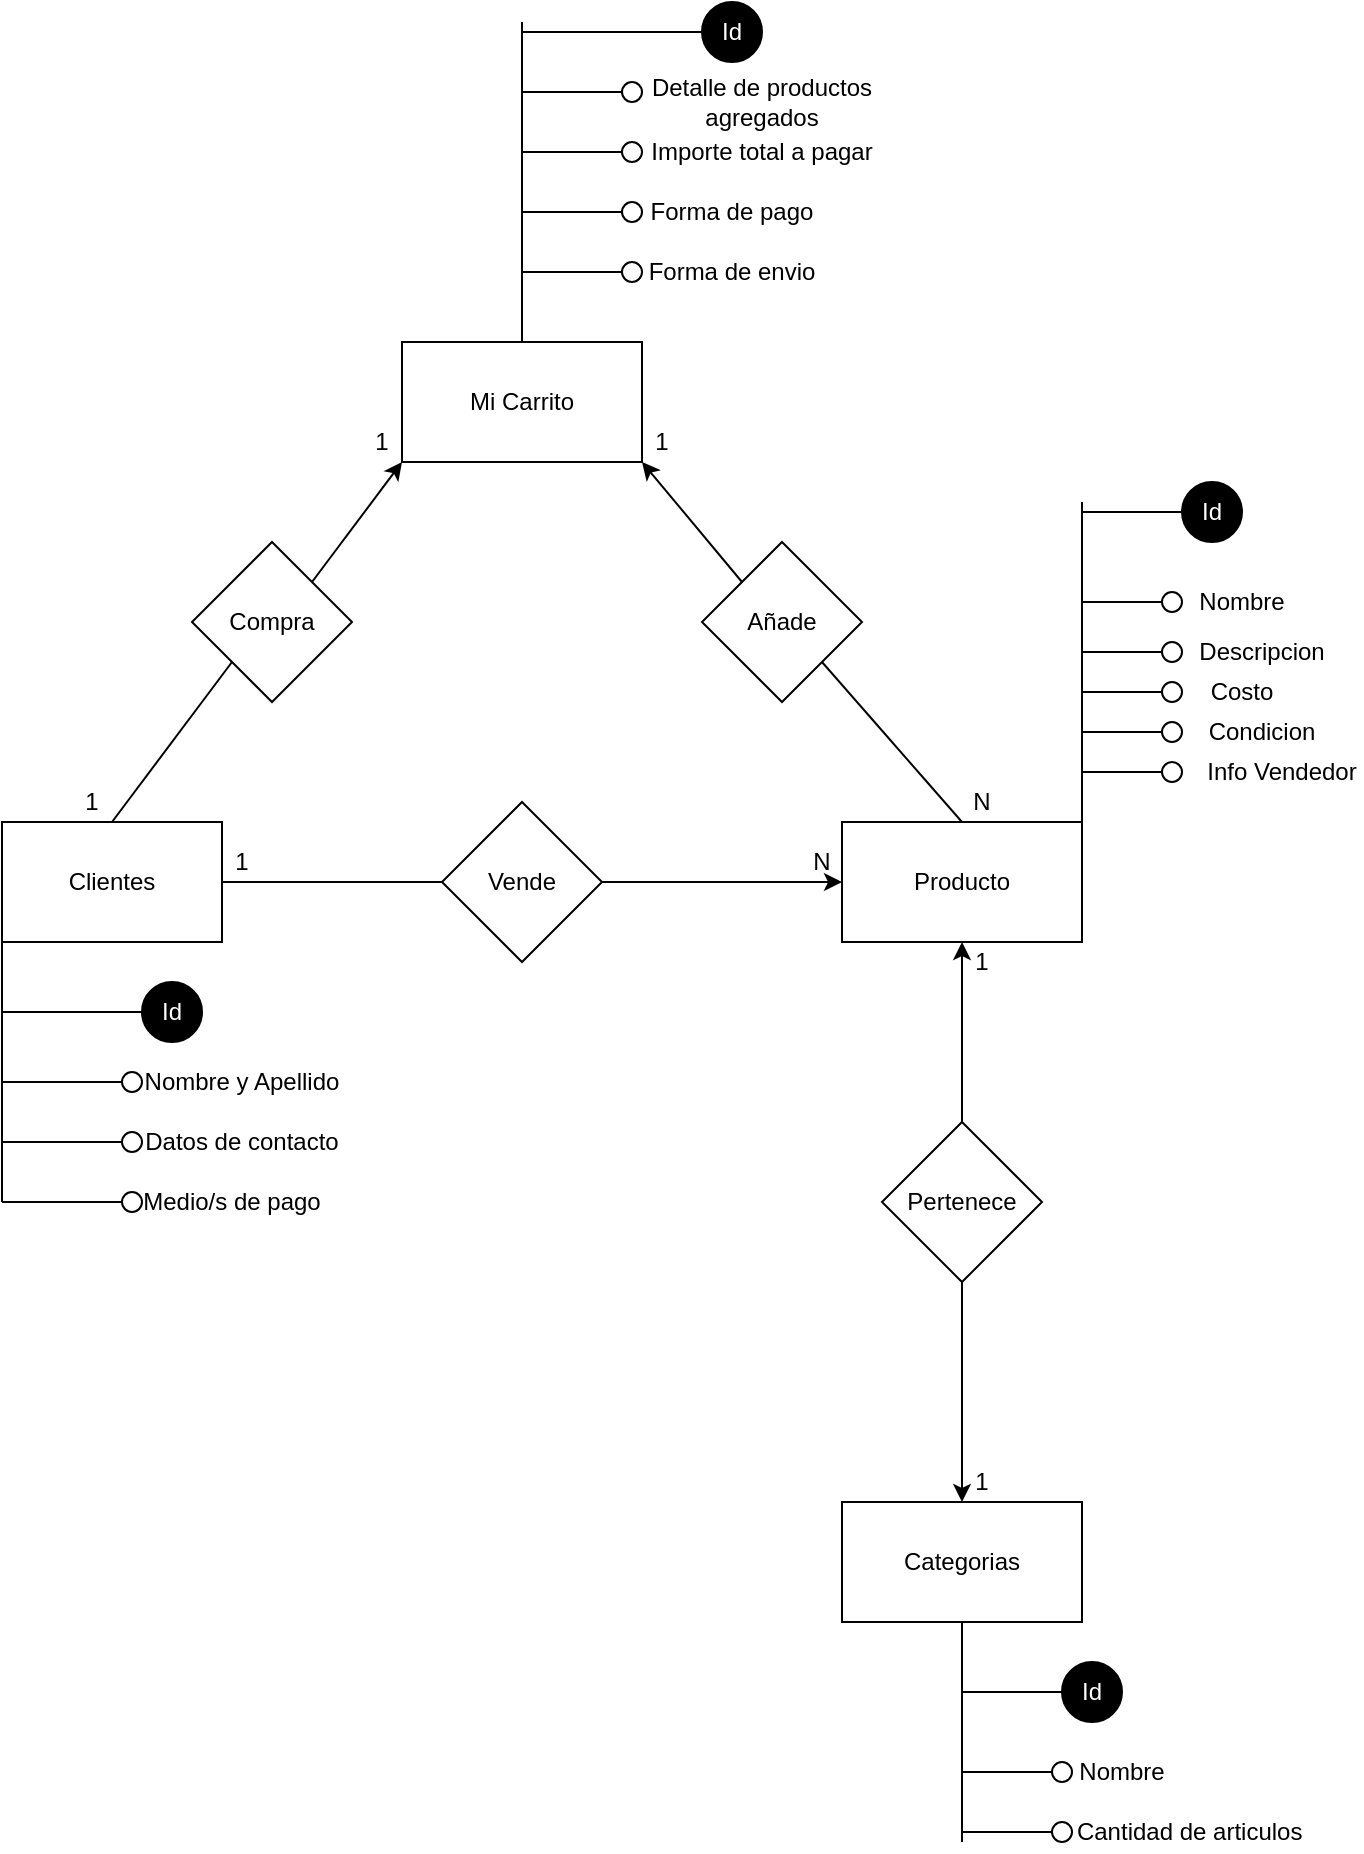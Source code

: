 <mxfile version="14.9.6" type="github">
  <diagram id="735JSAVP67oz-fzIZns3" name="Page-1">
    <mxGraphModel dx="868" dy="1594" grid="1" gridSize="10" guides="1" tooltips="1" connect="1" arrows="1" fold="1" page="1" pageScale="1" pageWidth="827" pageHeight="1169" math="0" shadow="0">
      <root>
        <mxCell id="0" />
        <mxCell id="1" parent="0" />
        <mxCell id="TnC0XK69cuh4wK1BemMV-1" value="Clientes" style="rounded=0;whiteSpace=wrap;html=1;" vertex="1" parent="1">
          <mxGeometry x="70" y="140" width="110" height="60" as="geometry" />
        </mxCell>
        <mxCell id="TnC0XK69cuh4wK1BemMV-10" value="" style="endArrow=none;html=1;fontColor=#FFFFFF;entryX=0;entryY=1;entryDx=0;entryDy=0;" edge="1" parent="1" target="TnC0XK69cuh4wK1BemMV-1">
          <mxGeometry width="50" height="50" relative="1" as="geometry">
            <mxPoint x="70" y="330" as="sourcePoint" />
            <mxPoint x="440" y="230" as="targetPoint" />
          </mxGeometry>
        </mxCell>
        <mxCell id="TnC0XK69cuh4wK1BemMV-11" value="" style="endArrow=none;html=1;fontColor=#FFFFFF;entryX=0;entryY=0.5;entryDx=0;entryDy=0;" edge="1" parent="1" target="TnC0XK69cuh4wK1BemMV-12">
          <mxGeometry width="50" height="50" relative="1" as="geometry">
            <mxPoint x="70" y="235" as="sourcePoint" />
            <mxPoint x="110" y="250" as="targetPoint" />
            <Array as="points" />
          </mxGeometry>
        </mxCell>
        <mxCell id="TnC0XK69cuh4wK1BemMV-12" value="" style="ellipse;whiteSpace=wrap;html=1;aspect=fixed;fontColor=#FFFFFF;fillColor=#000000;" vertex="1" parent="1">
          <mxGeometry x="140" y="220" width="30" height="30" as="geometry" />
        </mxCell>
        <mxCell id="TnC0XK69cuh4wK1BemMV-13" value="" style="ellipse;whiteSpace=wrap;html=1;aspect=fixed;fontColor=#FFFFFF;fillColor=#FFFFFF;" vertex="1" parent="1">
          <mxGeometry x="130" y="265" width="10" height="10" as="geometry" />
        </mxCell>
        <mxCell id="TnC0XK69cuh4wK1BemMV-14" value="" style="endArrow=none;html=1;fontColor=#FFFFFF;entryX=0;entryY=0.5;entryDx=0;entryDy=0;" edge="1" parent="1" target="TnC0XK69cuh4wK1BemMV-13">
          <mxGeometry width="50" height="50" relative="1" as="geometry">
            <mxPoint x="70" y="270" as="sourcePoint" />
            <mxPoint x="440" y="230" as="targetPoint" />
          </mxGeometry>
        </mxCell>
        <mxCell id="TnC0XK69cuh4wK1BemMV-15" value="" style="ellipse;whiteSpace=wrap;html=1;aspect=fixed;fontColor=#FFFFFF;fillColor=#FFFFFF;" vertex="1" parent="1">
          <mxGeometry x="130" y="295" width="10" height="10" as="geometry" />
        </mxCell>
        <mxCell id="TnC0XK69cuh4wK1BemMV-16" value="" style="endArrow=none;html=1;fontColor=#FFFFFF;entryX=0;entryY=0.5;entryDx=0;entryDy=0;" edge="1" parent="1" target="TnC0XK69cuh4wK1BemMV-15">
          <mxGeometry width="50" height="50" relative="1" as="geometry">
            <mxPoint x="70" y="300" as="sourcePoint" />
            <mxPoint x="450" y="240" as="targetPoint" />
            <Array as="points">
              <mxPoint x="120" y="300" />
            </Array>
          </mxGeometry>
        </mxCell>
        <mxCell id="TnC0XK69cuh4wK1BemMV-17" value="" style="ellipse;whiteSpace=wrap;html=1;aspect=fixed;fontColor=#FFFFFF;fillColor=#FFFFFF;" vertex="1" parent="1">
          <mxGeometry x="130" y="325" width="10" height="10" as="geometry" />
        </mxCell>
        <mxCell id="TnC0XK69cuh4wK1BemMV-18" value="" style="endArrow=none;html=1;fontColor=#FFFFFF;entryX=0;entryY=0.5;entryDx=0;entryDy=0;" edge="1" parent="1" target="TnC0XK69cuh4wK1BemMV-17">
          <mxGeometry width="50" height="50" relative="1" as="geometry">
            <mxPoint x="70" y="330" as="sourcePoint" />
            <mxPoint x="460" y="250" as="targetPoint" />
            <Array as="points">
              <mxPoint x="120" y="330" />
            </Array>
          </mxGeometry>
        </mxCell>
        <mxCell id="TnC0XK69cuh4wK1BemMV-19" value="Id" style="text;html=1;strokeColor=none;fillColor=none;align=center;verticalAlign=middle;whiteSpace=wrap;rounded=0;fontColor=#FFFFFF;" vertex="1" parent="1">
          <mxGeometry x="135" y="225" width="40" height="20" as="geometry" />
        </mxCell>
        <mxCell id="TnC0XK69cuh4wK1BemMV-20" value="Nombre y Apellido" style="text;html=1;strokeColor=none;fillColor=none;align=center;verticalAlign=middle;whiteSpace=wrap;rounded=0;" vertex="1" parent="1">
          <mxGeometry x="135" y="260" width="110" height="20" as="geometry" />
        </mxCell>
        <mxCell id="TnC0XK69cuh4wK1BemMV-21" value="Datos de contacto" style="text;html=1;strokeColor=none;fillColor=none;align=center;verticalAlign=middle;whiteSpace=wrap;rounded=0;fontColor=#000000;" vertex="1" parent="1">
          <mxGeometry x="120" y="290" width="140" height="20" as="geometry" />
        </mxCell>
        <mxCell id="TnC0XK69cuh4wK1BemMV-22" value="Medio/s de pago" style="text;html=1;strokeColor=none;fillColor=none;align=center;verticalAlign=middle;whiteSpace=wrap;rounded=0;fontColor=#000000;" vertex="1" parent="1">
          <mxGeometry x="110" y="320" width="150" height="20" as="geometry" />
        </mxCell>
        <mxCell id="TnC0XK69cuh4wK1BemMV-23" value="Producto" style="rounded=0;whiteSpace=wrap;html=1;fontColor=#000000;fillColor=#FFFFFF;" vertex="1" parent="1">
          <mxGeometry x="490" y="140" width="120" height="60" as="geometry" />
        </mxCell>
        <mxCell id="TnC0XK69cuh4wK1BemMV-31" value="Vende" style="rhombus;whiteSpace=wrap;html=1;fontColor=#000000;fillColor=#FFFFFF;" vertex="1" parent="1">
          <mxGeometry x="290" y="130" width="80" height="80" as="geometry" />
        </mxCell>
        <mxCell id="TnC0XK69cuh4wK1BemMV-32" value="" style="endArrow=none;html=1;fontColor=#000000;exitX=1;exitY=0.5;exitDx=0;exitDy=0;entryX=0;entryY=0.5;entryDx=0;entryDy=0;" edge="1" parent="1" source="TnC0XK69cuh4wK1BemMV-1" target="TnC0XK69cuh4wK1BemMV-31">
          <mxGeometry width="50" height="50" relative="1" as="geometry">
            <mxPoint x="180" y="170" as="sourcePoint" />
            <mxPoint x="490" y="170" as="targetPoint" />
          </mxGeometry>
        </mxCell>
        <mxCell id="TnC0XK69cuh4wK1BemMV-33" value="1" style="text;html=1;strokeColor=none;fillColor=none;align=center;verticalAlign=middle;whiteSpace=wrap;rounded=0;fontColor=#000000;" vertex="1" parent="1">
          <mxGeometry x="170" y="150" width="40" height="20" as="geometry" />
        </mxCell>
        <mxCell id="TnC0XK69cuh4wK1BemMV-34" value="N" style="text;html=1;strokeColor=none;fillColor=none;align=center;verticalAlign=middle;whiteSpace=wrap;rounded=0;fontColor=#000000;" vertex="1" parent="1">
          <mxGeometry x="460" y="150" width="40" height="20" as="geometry" />
        </mxCell>
        <mxCell id="TnC0XK69cuh4wK1BemMV-37" value="Categorias" style="whiteSpace=wrap;html=1;rounded=0;fillColor=#FFFFFF;" vertex="1" parent="1">
          <mxGeometry x="490" y="480" width="120" height="60" as="geometry" />
        </mxCell>
        <mxCell id="TnC0XK69cuh4wK1BemMV-40" value="1" style="text;html=1;strokeColor=none;fillColor=none;align=center;verticalAlign=middle;whiteSpace=wrap;rounded=0;fontColor=#000000;" vertex="1" parent="1">
          <mxGeometry x="540" y="200" width="40" height="20" as="geometry" />
        </mxCell>
        <mxCell id="TnC0XK69cuh4wK1BemMV-41" value="1" style="text;html=1;strokeColor=none;fillColor=none;align=center;verticalAlign=middle;whiteSpace=wrap;rounded=0;fontColor=#000000;" vertex="1" parent="1">
          <mxGeometry x="540" y="460" width="40" height="20" as="geometry" />
        </mxCell>
        <mxCell id="TnC0XK69cuh4wK1BemMV-47" value="" style="endArrow=none;html=1;fontColor=#000000;exitX=0.5;exitY=1;exitDx=0;exitDy=0;" edge="1" parent="1" source="TnC0XK69cuh4wK1BemMV-37">
          <mxGeometry width="50" height="50" relative="1" as="geometry">
            <mxPoint x="390" y="450" as="sourcePoint" />
            <mxPoint x="550" y="650" as="targetPoint" />
          </mxGeometry>
        </mxCell>
        <mxCell id="TnC0XK69cuh4wK1BemMV-52" value="" style="ellipse;whiteSpace=wrap;html=1;aspect=fixed;fontColor=#000000;fillColor=#000000;" vertex="1" parent="1">
          <mxGeometry x="600" y="560" width="30" height="30" as="geometry" />
        </mxCell>
        <mxCell id="TnC0XK69cuh4wK1BemMV-53" value="Id" style="text;html=1;strokeColor=none;fillColor=none;align=center;verticalAlign=middle;whiteSpace=wrap;rounded=0;fontColor=#FFFFFF;" vertex="1" parent="1">
          <mxGeometry x="595" y="565" width="40" height="20" as="geometry" />
        </mxCell>
        <mxCell id="TnC0XK69cuh4wK1BemMV-54" value="" style="endArrow=none;html=1;fontColor=#FFFFFF;" edge="1" parent="1">
          <mxGeometry width="50" height="50" relative="1" as="geometry">
            <mxPoint x="550" y="575" as="sourcePoint" />
            <mxPoint x="600" y="575" as="targetPoint" />
          </mxGeometry>
        </mxCell>
        <mxCell id="TnC0XK69cuh4wK1BemMV-55" value="" style="ellipse;whiteSpace=wrap;html=1;aspect=fixed;fontColor=#FFFFFF;fillColor=#FFFFFF;" vertex="1" parent="1">
          <mxGeometry x="595" y="610" width="10" height="10" as="geometry" />
        </mxCell>
        <mxCell id="TnC0XK69cuh4wK1BemMV-57" value="" style="endArrow=none;html=1;fontColor=#FFFFFF;entryX=0;entryY=0.5;entryDx=0;entryDy=0;" edge="1" parent="1" target="TnC0XK69cuh4wK1BemMV-55">
          <mxGeometry width="50" height="50" relative="1" as="geometry">
            <mxPoint x="550" y="615" as="sourcePoint" />
            <mxPoint x="440" y="530" as="targetPoint" />
          </mxGeometry>
        </mxCell>
        <mxCell id="TnC0XK69cuh4wK1BemMV-58" value="" style="ellipse;whiteSpace=wrap;html=1;aspect=fixed;fontColor=#FFFFFF;fillColor=#FFFFFF;" vertex="1" parent="1">
          <mxGeometry x="595" y="640" width="10" height="10" as="geometry" />
        </mxCell>
        <mxCell id="TnC0XK69cuh4wK1BemMV-62" value="" style="endArrow=none;html=1;fontColor=#FFFFFF;entryX=0;entryY=0.5;entryDx=0;entryDy=0;" edge="1" parent="1" target="TnC0XK69cuh4wK1BemMV-58">
          <mxGeometry width="50" height="50" relative="1" as="geometry">
            <mxPoint x="550" y="645" as="sourcePoint" />
            <mxPoint x="440" y="640" as="targetPoint" />
          </mxGeometry>
        </mxCell>
        <mxCell id="TnC0XK69cuh4wK1BemMV-63" value="Text" style="text;html=1;strokeColor=none;fillColor=none;align=center;verticalAlign=middle;whiteSpace=wrap;rounded=0;fontColor=#FFFFFF;" vertex="1" parent="1">
          <mxGeometry x="390" y="510" width="40" height="20" as="geometry" />
        </mxCell>
        <mxCell id="TnC0XK69cuh4wK1BemMV-66" value="Nombre" style="text;html=1;strokeColor=none;fillColor=none;align=center;verticalAlign=middle;whiteSpace=wrap;rounded=0;" vertex="1" parent="1">
          <mxGeometry x="600" y="605" width="60" height="20" as="geometry" />
        </mxCell>
        <mxCell id="TnC0XK69cuh4wK1BemMV-67" value="Cantidad de articulos&amp;nbsp;" style="text;html=1;align=center;verticalAlign=middle;resizable=0;points=[];autosize=1;strokeColor=none;fontColor=#000000;rotation=0;" vertex="1" parent="1">
          <mxGeometry x="600" y="635" width="130" height="20" as="geometry" />
        </mxCell>
        <mxCell id="TnC0XK69cuh4wK1BemMV-69" value="Mi Carrito" style="rounded=0;whiteSpace=wrap;html=1;fontColor=#000000;fillColor=#FFFFFF;" vertex="1" parent="1">
          <mxGeometry x="270" y="-100" width="120" height="60" as="geometry" />
        </mxCell>
        <mxCell id="TnC0XK69cuh4wK1BemMV-70" value="" style="endArrow=none;html=1;fontColor=#000000;exitX=0.5;exitY=0;exitDx=0;exitDy=0;entryX=0;entryY=1;entryDx=0;entryDy=0;" edge="1" parent="1" source="TnC0XK69cuh4wK1BemMV-1" target="TnC0XK69cuh4wK1BemMV-72">
          <mxGeometry width="50" height="50" relative="1" as="geometry">
            <mxPoint x="390" y="60" as="sourcePoint" />
            <mxPoint x="440" y="10" as="targetPoint" />
          </mxGeometry>
        </mxCell>
        <mxCell id="TnC0XK69cuh4wK1BemMV-71" value="" style="endArrow=none;html=1;fontColor=#000000;entryX=1;entryY=1;entryDx=0;entryDy=0;exitX=0.5;exitY=0;exitDx=0;exitDy=0;" edge="1" parent="1" source="TnC0XK69cuh4wK1BemMV-23" target="TnC0XK69cuh4wK1BemMV-73">
          <mxGeometry width="50" height="50" relative="1" as="geometry">
            <mxPoint x="390" y="60" as="sourcePoint" />
            <mxPoint x="440" y="10" as="targetPoint" />
          </mxGeometry>
        </mxCell>
        <mxCell id="TnC0XK69cuh4wK1BemMV-72" value="Compra" style="rhombus;whiteSpace=wrap;html=1;fontColor=#000000;fillColor=#FFFFFF;" vertex="1" parent="1">
          <mxGeometry x="165" width="80" height="80" as="geometry" />
        </mxCell>
        <mxCell id="TnC0XK69cuh4wK1BemMV-73" value="Añade" style="rhombus;whiteSpace=wrap;html=1;fontColor=#000000;fillColor=#FFFFFF;" vertex="1" parent="1">
          <mxGeometry x="420" width="80" height="80" as="geometry" />
        </mxCell>
        <mxCell id="TnC0XK69cuh4wK1BemMV-74" value="" style="endArrow=classic;html=1;fontColor=#000000;entryX=1;entryY=1;entryDx=0;entryDy=0;exitX=0;exitY=0;exitDx=0;exitDy=0;" edge="1" parent="1" source="TnC0XK69cuh4wK1BemMV-73" target="TnC0XK69cuh4wK1BemMV-69">
          <mxGeometry width="50" height="50" relative="1" as="geometry">
            <mxPoint x="390" y="80" as="sourcePoint" />
            <mxPoint x="440" y="30" as="targetPoint" />
          </mxGeometry>
        </mxCell>
        <mxCell id="TnC0XK69cuh4wK1BemMV-76" value="" style="endArrow=classic;html=1;fontColor=#000000;entryX=0.75;entryY=1;entryDx=0;entryDy=0;exitX=1;exitY=0.5;exitDx=0;exitDy=0;" edge="1" parent="1" source="TnC0XK69cuh4wK1BemMV-31" target="TnC0XK69cuh4wK1BemMV-34">
          <mxGeometry width="50" height="50" relative="1" as="geometry">
            <mxPoint x="390" y="260" as="sourcePoint" />
            <mxPoint x="440" y="210" as="targetPoint" />
          </mxGeometry>
        </mxCell>
        <mxCell id="TnC0XK69cuh4wK1BemMV-77" value="" style="endArrow=classic;html=1;fontColor=#000000;entryX=0;entryY=1;entryDx=0;entryDy=0;exitX=1;exitY=0;exitDx=0;exitDy=0;" edge="1" parent="1" source="TnC0XK69cuh4wK1BemMV-72" target="TnC0XK69cuh4wK1BemMV-69">
          <mxGeometry width="50" height="50" relative="1" as="geometry">
            <mxPoint x="220" y="20" as="sourcePoint" />
            <mxPoint x="440" y="50" as="targetPoint" />
          </mxGeometry>
        </mxCell>
        <mxCell id="TnC0XK69cuh4wK1BemMV-78" value="1" style="text;html=1;strokeColor=none;fillColor=none;align=center;verticalAlign=middle;whiteSpace=wrap;rounded=0;fontColor=#000000;" vertex="1" parent="1">
          <mxGeometry x="240" y="-60" width="40" height="20" as="geometry" />
        </mxCell>
        <mxCell id="TnC0XK69cuh4wK1BemMV-79" value="1" style="text;html=1;strokeColor=none;fillColor=none;align=center;verticalAlign=middle;whiteSpace=wrap;rounded=0;fontColor=#000000;" vertex="1" parent="1">
          <mxGeometry x="95" y="120" width="40" height="20" as="geometry" />
        </mxCell>
        <mxCell id="TnC0XK69cuh4wK1BemMV-81" value="N" style="text;html=1;strokeColor=none;fillColor=none;align=center;verticalAlign=middle;whiteSpace=wrap;rounded=0;fontColor=#000000;" vertex="1" parent="1">
          <mxGeometry x="540" y="120" width="40" height="20" as="geometry" />
        </mxCell>
        <mxCell id="TnC0XK69cuh4wK1BemMV-82" value="1" style="text;html=1;strokeColor=none;fillColor=none;align=center;verticalAlign=middle;whiteSpace=wrap;rounded=0;fontColor=#000000;" vertex="1" parent="1">
          <mxGeometry x="380" y="-60" width="40" height="20" as="geometry" />
        </mxCell>
        <mxCell id="TnC0XK69cuh4wK1BemMV-84" value="" style="endArrow=classic;startArrow=classic;html=1;fontColor=#000000;entryX=0.25;entryY=0;entryDx=0;entryDy=0;exitX=0.25;exitY=1;exitDx=0;exitDy=0;" edge="1" parent="1" source="TnC0XK69cuh4wK1BemMV-41" target="TnC0XK69cuh4wK1BemMV-40">
          <mxGeometry width="50" height="50" relative="1" as="geometry">
            <mxPoint x="390" y="330" as="sourcePoint" />
            <mxPoint x="440" y="280" as="targetPoint" />
          </mxGeometry>
        </mxCell>
        <mxCell id="TnC0XK69cuh4wK1BemMV-85" value="Pertenece" style="rhombus;whiteSpace=wrap;html=1;fontColor=#000000;fillColor=#FFFFFF;" vertex="1" parent="1">
          <mxGeometry x="510" y="290" width="80" height="80" as="geometry" />
        </mxCell>
        <mxCell id="TnC0XK69cuh4wK1BemMV-87" value="" style="endArrow=none;html=1;fontColor=#000000;exitX=1;exitY=0;exitDx=0;exitDy=0;" edge="1" parent="1" source="TnC0XK69cuh4wK1BemMV-23">
          <mxGeometry width="50" height="50" relative="1" as="geometry">
            <mxPoint x="390" y="160" as="sourcePoint" />
            <mxPoint x="610" y="-20" as="targetPoint" />
          </mxGeometry>
        </mxCell>
        <mxCell id="TnC0XK69cuh4wK1BemMV-88" value="" style="ellipse;whiteSpace=wrap;html=1;aspect=fixed;fontColor=#000000;fillColor=#000000;" vertex="1" parent="1">
          <mxGeometry x="660" y="-30" width="30" height="30" as="geometry" />
        </mxCell>
        <mxCell id="TnC0XK69cuh4wK1BemMV-89" value="" style="endArrow=none;html=1;fontColor=#000000;entryX=0;entryY=0.5;entryDx=0;entryDy=0;" edge="1" parent="1" target="TnC0XK69cuh4wK1BemMV-88">
          <mxGeometry width="50" height="50" relative="1" as="geometry">
            <mxPoint x="610" y="-15" as="sourcePoint" />
            <mxPoint x="440" y="110" as="targetPoint" />
          </mxGeometry>
        </mxCell>
        <mxCell id="TnC0XK69cuh4wK1BemMV-90" value="" style="ellipse;whiteSpace=wrap;html=1;aspect=fixed;fontColor=#000000;fillColor=#FFFFFF;" vertex="1" parent="1">
          <mxGeometry x="650" y="70" width="10" height="10" as="geometry" />
        </mxCell>
        <mxCell id="TnC0XK69cuh4wK1BemMV-91" value="" style="ellipse;whiteSpace=wrap;html=1;aspect=fixed;fontColor=#000000;fillColor=#FFFFFF;" vertex="1" parent="1">
          <mxGeometry x="650" y="90" width="10" height="10" as="geometry" />
        </mxCell>
        <mxCell id="TnC0XK69cuh4wK1BemMV-92" value="" style="ellipse;whiteSpace=wrap;html=1;aspect=fixed;fontColor=#000000;fillColor=#FFFFFF;" vertex="1" parent="1">
          <mxGeometry x="650" y="110" width="10" height="10" as="geometry" />
        </mxCell>
        <mxCell id="TnC0XK69cuh4wK1BemMV-93" value="" style="endArrow=none;html=1;fontColor=#000000;entryX=0;entryY=0.5;entryDx=0;entryDy=0;" edge="1" parent="1" target="TnC0XK69cuh4wK1BemMV-90">
          <mxGeometry width="50" height="50" relative="1" as="geometry">
            <mxPoint x="610" y="75" as="sourcePoint" />
            <mxPoint x="440" y="30" as="targetPoint" />
          </mxGeometry>
        </mxCell>
        <mxCell id="TnC0XK69cuh4wK1BemMV-94" value="" style="endArrow=none;html=1;fontColor=#000000;entryX=0;entryY=0.5;entryDx=0;entryDy=0;" edge="1" parent="1" target="TnC0XK69cuh4wK1BemMV-91">
          <mxGeometry width="50" height="50" relative="1" as="geometry">
            <mxPoint x="610" y="95" as="sourcePoint" />
            <mxPoint x="440" y="30" as="targetPoint" />
          </mxGeometry>
        </mxCell>
        <mxCell id="TnC0XK69cuh4wK1BemMV-95" value="" style="endArrow=none;html=1;fontColor=#000000;entryX=0;entryY=0.5;entryDx=0;entryDy=0;" edge="1" parent="1" target="TnC0XK69cuh4wK1BemMV-92">
          <mxGeometry width="50" height="50" relative="1" as="geometry">
            <mxPoint x="610" y="115" as="sourcePoint" />
            <mxPoint x="440" y="30" as="targetPoint" />
          </mxGeometry>
        </mxCell>
        <mxCell id="TnC0XK69cuh4wK1BemMV-96" value="Nombre" style="text;html=1;strokeColor=none;fillColor=none;align=center;verticalAlign=middle;whiteSpace=wrap;rounded=0;fontColor=#000000;" vertex="1" parent="1">
          <mxGeometry x="670" y="20" width="40" height="20" as="geometry" />
        </mxCell>
        <mxCell id="TnC0XK69cuh4wK1BemMV-97" value="Condicion" style="text;html=1;strokeColor=none;fillColor=none;align=center;verticalAlign=middle;whiteSpace=wrap;rounded=0;fontColor=#000000;" vertex="1" parent="1">
          <mxGeometry x="680" y="85" width="40" height="20" as="geometry" />
        </mxCell>
        <mxCell id="TnC0XK69cuh4wK1BemMV-98" value="Descripcion" style="text;html=1;strokeColor=none;fillColor=none;align=center;verticalAlign=middle;whiteSpace=wrap;rounded=0;fontColor=#000000;" vertex="1" parent="1">
          <mxGeometry x="680" y="45" width="40" height="20" as="geometry" />
        </mxCell>
        <mxCell id="TnC0XK69cuh4wK1BemMV-99" value="Costo" style="text;html=1;strokeColor=none;fillColor=none;align=center;verticalAlign=middle;whiteSpace=wrap;rounded=0;fontColor=#000000;" vertex="1" parent="1">
          <mxGeometry x="670" y="65" width="40" height="20" as="geometry" />
        </mxCell>
        <mxCell id="TnC0XK69cuh4wK1BemMV-100" value="" style="ellipse;whiteSpace=wrap;html=1;aspect=fixed;fontColor=#000000;fillColor=#FFFFFF;" vertex="1" parent="1">
          <mxGeometry x="650" y="50" width="10" height="10" as="geometry" />
        </mxCell>
        <mxCell id="TnC0XK69cuh4wK1BemMV-102" value="" style="endArrow=none;html=1;fontColor=#000000;entryX=0;entryY=0.5;entryDx=0;entryDy=0;" edge="1" parent="1" target="TnC0XK69cuh4wK1BemMV-100">
          <mxGeometry width="50" height="50" relative="1" as="geometry">
            <mxPoint x="610" y="55" as="sourcePoint" />
            <mxPoint x="440" y="60" as="targetPoint" />
          </mxGeometry>
        </mxCell>
        <mxCell id="TnC0XK69cuh4wK1BemMV-103" value="" style="endArrow=none;html=1;fontColor=#000000;exitX=0.5;exitY=0;exitDx=0;exitDy=0;" edge="1" parent="1" source="TnC0XK69cuh4wK1BemMV-69">
          <mxGeometry width="50" height="50" relative="1" as="geometry">
            <mxPoint x="390" y="-70" as="sourcePoint" />
            <mxPoint x="330" y="-260" as="targetPoint" />
          </mxGeometry>
        </mxCell>
        <mxCell id="TnC0XK69cuh4wK1BemMV-104" value="" style="ellipse;whiteSpace=wrap;html=1;aspect=fixed;fontColor=#000000;fillColor=#000000;" vertex="1" parent="1">
          <mxGeometry x="420" y="-270" width="30" height="30" as="geometry" />
        </mxCell>
        <mxCell id="TnC0XK69cuh4wK1BemMV-105" value="" style="endArrow=none;html=1;fontColor=#000000;entryX=0;entryY=0.5;entryDx=0;entryDy=0;" edge="1" parent="1" target="TnC0XK69cuh4wK1BemMV-104">
          <mxGeometry width="50" height="50" relative="1" as="geometry">
            <mxPoint x="330" y="-255" as="sourcePoint" />
            <mxPoint x="440" y="-120" as="targetPoint" />
          </mxGeometry>
        </mxCell>
        <mxCell id="TnC0XK69cuh4wK1BemMV-106" value="Detalle de productos agregados" style="text;html=1;strokeColor=none;fillColor=none;align=center;verticalAlign=middle;whiteSpace=wrap;rounded=0;fontColor=#000000;" vertex="1" parent="1">
          <mxGeometry x="380" y="-230" width="140" height="20" as="geometry" />
        </mxCell>
        <mxCell id="TnC0XK69cuh4wK1BemMV-107" value="Importe total a pagar" style="text;html=1;strokeColor=none;fillColor=none;align=center;verticalAlign=middle;whiteSpace=wrap;rounded=0;fontColor=#000000;" vertex="1" parent="1">
          <mxGeometry x="390" y="-205" width="120" height="20" as="geometry" />
        </mxCell>
        <mxCell id="TnC0XK69cuh4wK1BemMV-108" value="Forma de pago" style="text;html=1;strokeColor=none;fillColor=none;align=center;verticalAlign=middle;whiteSpace=wrap;rounded=0;fontColor=#000000;" vertex="1" parent="1">
          <mxGeometry x="370" y="-175" width="130" height="20" as="geometry" />
        </mxCell>
        <mxCell id="TnC0XK69cuh4wK1BemMV-110" value="" style="ellipse;whiteSpace=wrap;html=1;aspect=fixed;fontColor=#000000;fillColor=#FFFFFF;" vertex="1" parent="1">
          <mxGeometry x="380" y="-230" width="10" height="10" as="geometry" />
        </mxCell>
        <mxCell id="TnC0XK69cuh4wK1BemMV-111" value="" style="ellipse;whiteSpace=wrap;html=1;aspect=fixed;fontColor=#000000;fillColor=#FFFFFF;" vertex="1" parent="1">
          <mxGeometry x="380" y="-200" width="10" height="10" as="geometry" />
        </mxCell>
        <mxCell id="TnC0XK69cuh4wK1BemMV-112" value="" style="ellipse;whiteSpace=wrap;html=1;aspect=fixed;fontColor=#000000;fillColor=#FFFFFF;" vertex="1" parent="1">
          <mxGeometry x="380" y="-170" width="10" height="10" as="geometry" />
        </mxCell>
        <mxCell id="TnC0XK69cuh4wK1BemMV-113" value="" style="endArrow=none;html=1;fontColor=#000000;entryX=0;entryY=0.5;entryDx=0;entryDy=0;" edge="1" parent="1" target="TnC0XK69cuh4wK1BemMV-110">
          <mxGeometry width="50" height="50" relative="1" as="geometry">
            <mxPoint x="330" y="-225" as="sourcePoint" />
            <mxPoint x="440" y="-150" as="targetPoint" />
          </mxGeometry>
        </mxCell>
        <mxCell id="TnC0XK69cuh4wK1BemMV-114" value="" style="endArrow=none;html=1;fontColor=#000000;entryX=0;entryY=0.5;entryDx=0;entryDy=0;" edge="1" parent="1" target="TnC0XK69cuh4wK1BemMV-111">
          <mxGeometry width="50" height="50" relative="1" as="geometry">
            <mxPoint x="330" y="-195" as="sourcePoint" />
            <mxPoint x="440" y="-150" as="targetPoint" />
          </mxGeometry>
        </mxCell>
        <mxCell id="TnC0XK69cuh4wK1BemMV-115" value="" style="endArrow=none;html=1;fontColor=#000000;entryX=0;entryY=0.5;entryDx=0;entryDy=0;" edge="1" parent="1" target="TnC0XK69cuh4wK1BemMV-112">
          <mxGeometry width="50" height="50" relative="1" as="geometry">
            <mxPoint x="330" y="-165" as="sourcePoint" />
            <mxPoint x="440" y="-150" as="targetPoint" />
          </mxGeometry>
        </mxCell>
        <mxCell id="TnC0XK69cuh4wK1BemMV-116" value="&lt;font color=&quot;#ffffff&quot;&gt;Id&lt;/font&gt;" style="text;html=1;strokeColor=none;fillColor=none;align=center;verticalAlign=middle;whiteSpace=wrap;rounded=0;fontColor=#000000;" vertex="1" parent="1">
          <mxGeometry x="655" y="-25" width="40" height="20" as="geometry" />
        </mxCell>
        <mxCell id="TnC0XK69cuh4wK1BemMV-117" value="Id" style="text;html=1;strokeColor=none;fillColor=none;align=center;verticalAlign=middle;whiteSpace=wrap;rounded=0;fontColor=#FFFFFF;" vertex="1" parent="1">
          <mxGeometry x="415" y="-265" width="40" height="20" as="geometry" />
        </mxCell>
        <mxCell id="TnC0XK69cuh4wK1BemMV-118" value="Info Vendedor" style="text;html=1;strokeColor=none;fillColor=none;align=center;verticalAlign=middle;whiteSpace=wrap;rounded=0;" vertex="1" parent="1">
          <mxGeometry x="670" y="105" width="80" height="20" as="geometry" />
        </mxCell>
        <mxCell id="TnC0XK69cuh4wK1BemMV-119" value="" style="ellipse;whiteSpace=wrap;html=1;aspect=fixed;fontColor=#000000;fillColor=#FFFFFF;" vertex="1" parent="1">
          <mxGeometry x="650" y="25" width="10" height="10" as="geometry" />
        </mxCell>
        <mxCell id="TnC0XK69cuh4wK1BemMV-120" value="" style="endArrow=none;html=1;fontColor=#000000;entryX=0;entryY=0.5;entryDx=0;entryDy=0;" edge="1" parent="1" target="TnC0XK69cuh4wK1BemMV-119">
          <mxGeometry width="50" height="50" relative="1" as="geometry">
            <mxPoint x="610" y="30" as="sourcePoint" />
            <mxPoint x="440" y="120" as="targetPoint" />
          </mxGeometry>
        </mxCell>
        <mxCell id="TnC0XK69cuh4wK1BemMV-122" value="" style="ellipse;whiteSpace=wrap;html=1;aspect=fixed;fontColor=#000000;fillColor=#FFFFFF;" vertex="1" parent="1">
          <mxGeometry x="380" y="-140" width="10" height="10" as="geometry" />
        </mxCell>
        <mxCell id="TnC0XK69cuh4wK1BemMV-124" value="" style="endArrow=none;html=1;fontColor=#000000;entryX=0;entryY=0.5;entryDx=0;entryDy=0;" edge="1" parent="1" target="TnC0XK69cuh4wK1BemMV-122">
          <mxGeometry width="50" height="50" relative="1" as="geometry">
            <mxPoint x="330" y="-135" as="sourcePoint" />
            <mxPoint x="440" y="-140" as="targetPoint" />
          </mxGeometry>
        </mxCell>
        <mxCell id="TnC0XK69cuh4wK1BemMV-125" value="Forma de envio" style="text;html=1;strokeColor=none;fillColor=none;align=center;verticalAlign=middle;whiteSpace=wrap;rounded=0;fontColor=#000000;" vertex="1" parent="1">
          <mxGeometry x="375" y="-145" width="120" height="20" as="geometry" />
        </mxCell>
      </root>
    </mxGraphModel>
  </diagram>
</mxfile>
